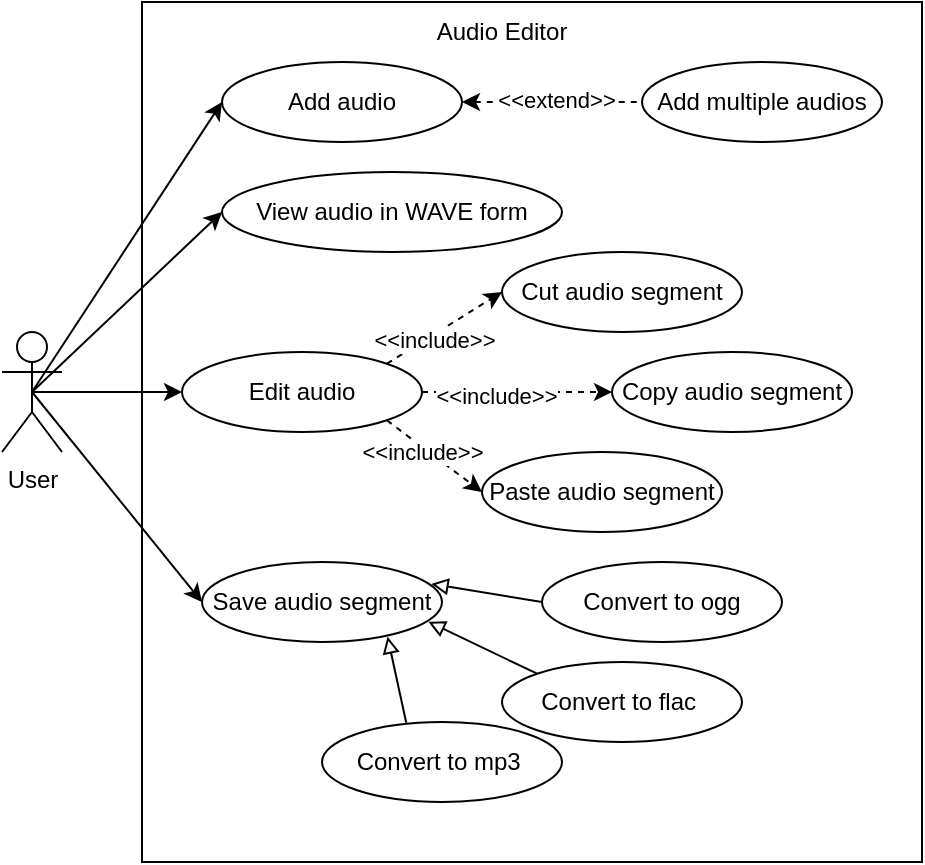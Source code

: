 <mxfile version="24.8.4">
  <diagram name="Сторінка-1" id="DnvNa-6Dt0wwoV9QTGiw">
    <mxGraphModel dx="1235" dy="665" grid="1" gridSize="10" guides="1" tooltips="1" connect="1" arrows="1" fold="1" page="1" pageScale="1" pageWidth="827" pageHeight="1169" math="0" shadow="0">
      <root>
        <mxCell id="0" />
        <mxCell id="1" parent="0" />
        <mxCell id="xF5tAgkylRHC9sRkhgvU-30" value="" style="rounded=0;whiteSpace=wrap;html=1;" vertex="1" parent="1">
          <mxGeometry x="570" y="50" width="390" height="430" as="geometry" />
        </mxCell>
        <mxCell id="xF5tAgkylRHC9sRkhgvU-31" style="rounded=0;orthogonalLoop=1;jettySize=auto;html=1;exitX=0.5;exitY=0.5;exitDx=0;exitDy=0;exitPerimeter=0;entryX=0;entryY=0.5;entryDx=0;entryDy=0;" edge="1" parent="1" source="xF5tAgkylRHC9sRkhgvU-33" target="xF5tAgkylRHC9sRkhgvU-57">
          <mxGeometry relative="1" as="geometry">
            <mxPoint x="600" y="200" as="targetPoint" />
          </mxGeometry>
        </mxCell>
        <mxCell id="xF5tAgkylRHC9sRkhgvU-32" style="rounded=0;orthogonalLoop=1;jettySize=auto;html=1;exitX=0.5;exitY=0.5;exitDx=0;exitDy=0;exitPerimeter=0;entryX=0;entryY=0.5;entryDx=0;entryDy=0;" edge="1" parent="1" source="xF5tAgkylRHC9sRkhgvU-33" target="xF5tAgkylRHC9sRkhgvU-46">
          <mxGeometry relative="1" as="geometry" />
        </mxCell>
        <mxCell id="xF5tAgkylRHC9sRkhgvU-33" value="User" style="shape=umlActor;verticalLabelPosition=bottom;verticalAlign=top;html=1;outlineConnect=0;" vertex="1" parent="1">
          <mxGeometry x="500" y="215" width="30" height="60" as="geometry" />
        </mxCell>
        <mxCell id="xF5tAgkylRHC9sRkhgvU-34" value="Audio Editor" style="text;html=1;align=center;verticalAlign=middle;whiteSpace=wrap;rounded=0;" vertex="1" parent="1">
          <mxGeometry x="695" y="50" width="110" height="30" as="geometry" />
        </mxCell>
        <mxCell id="xF5tAgkylRHC9sRkhgvU-46" value="Save audio segment" style="ellipse;whiteSpace=wrap;html=1;" vertex="1" parent="1">
          <mxGeometry x="600" y="330" width="120" height="40" as="geometry" />
        </mxCell>
        <mxCell id="xF5tAgkylRHC9sRkhgvU-47" style="rounded=0;orthogonalLoop=1;jettySize=auto;html=1;entryX=0;entryY=0.5;entryDx=0;entryDy=0;exitX=0.5;exitY=0.5;exitDx=0;exitDy=0;exitPerimeter=0;" edge="1" parent="1" source="xF5tAgkylRHC9sRkhgvU-33" target="xF5tAgkylRHC9sRkhgvU-58">
          <mxGeometry relative="1" as="geometry">
            <mxPoint x="525" y="245" as="sourcePoint" />
            <mxPoint x="600" y="270" as="targetPoint" />
          </mxGeometry>
        </mxCell>
        <mxCell id="xF5tAgkylRHC9sRkhgvU-48" style="rounded=0;orthogonalLoop=1;jettySize=auto;html=1;exitX=0.5;exitY=0.5;exitDx=0;exitDy=0;exitPerimeter=0;entryX=0;entryY=0.5;entryDx=0;entryDy=0;" edge="1" parent="1" source="xF5tAgkylRHC9sRkhgvU-33" target="xF5tAgkylRHC9sRkhgvU-56">
          <mxGeometry relative="1" as="geometry">
            <mxPoint x="600" y="130" as="targetPoint" />
          </mxGeometry>
        </mxCell>
        <mxCell id="xF5tAgkylRHC9sRkhgvU-49" style="rounded=0;orthogonalLoop=1;jettySize=auto;html=1;exitX=0;exitY=0;exitDx=0;exitDy=0;entryX=0.943;entryY=0.746;entryDx=0;entryDy=0;entryPerimeter=0;endArrow=block;endFill=0;" edge="1" parent="1" source="xF5tAgkylRHC9sRkhgvU-50" target="xF5tAgkylRHC9sRkhgvU-46">
          <mxGeometry relative="1" as="geometry" />
        </mxCell>
        <mxCell id="xF5tAgkylRHC9sRkhgvU-50" value="Convert to flac&amp;nbsp;" style="ellipse;whiteSpace=wrap;html=1;" vertex="1" parent="1">
          <mxGeometry x="750" y="380" width="120" height="40" as="geometry" />
        </mxCell>
        <mxCell id="xF5tAgkylRHC9sRkhgvU-52" style="rounded=0;orthogonalLoop=1;jettySize=auto;html=1;exitX=0;exitY=0.5;exitDx=0;exitDy=0;entryX=0.956;entryY=0.274;entryDx=0;entryDy=0;entryPerimeter=0;endArrow=block;endFill=0;" edge="1" parent="1" source="xF5tAgkylRHC9sRkhgvU-53" target="xF5tAgkylRHC9sRkhgvU-46">
          <mxGeometry relative="1" as="geometry">
            <mxPoint x="720" y="350" as="targetPoint" />
          </mxGeometry>
        </mxCell>
        <mxCell id="xF5tAgkylRHC9sRkhgvU-53" value="Convert to ogg" style="ellipse;whiteSpace=wrap;html=1;" vertex="1" parent="1">
          <mxGeometry x="770" y="330" width="120" height="40" as="geometry" />
        </mxCell>
        <mxCell id="xF5tAgkylRHC9sRkhgvU-54" style="rounded=0;orthogonalLoop=1;jettySize=auto;html=1;exitX=0.351;exitY=0.01;exitDx=0;exitDy=0;entryX=0.773;entryY=0.933;entryDx=0;entryDy=0;entryPerimeter=0;exitPerimeter=0;endArrow=block;endFill=0;" edge="1" parent="1" source="xF5tAgkylRHC9sRkhgvU-55" target="xF5tAgkylRHC9sRkhgvU-46">
          <mxGeometry relative="1" as="geometry">
            <mxPoint x="710" y="400" as="targetPoint" />
          </mxGeometry>
        </mxCell>
        <mxCell id="xF5tAgkylRHC9sRkhgvU-55" value="Convert to mp3&amp;nbsp;" style="ellipse;whiteSpace=wrap;html=1;" vertex="1" parent="1">
          <mxGeometry x="660" y="410" width="120" height="40" as="geometry" />
        </mxCell>
        <mxCell id="xF5tAgkylRHC9sRkhgvU-56" value="View audio in WAVE form" style="ellipse;whiteSpace=wrap;html=1;" vertex="1" parent="1">
          <mxGeometry x="610" y="135" width="170" height="40" as="geometry" />
        </mxCell>
        <mxCell id="xF5tAgkylRHC9sRkhgvU-70" style="rounded=0;orthogonalLoop=1;jettySize=auto;html=1;exitX=1;exitY=0.5;exitDx=0;exitDy=0;entryX=0;entryY=0.5;entryDx=0;entryDy=0;dashed=1;endArrow=none;endFill=0;startArrow=classic;startFill=1;" edge="1" parent="1" source="xF5tAgkylRHC9sRkhgvU-57" target="xF5tAgkylRHC9sRkhgvU-69">
          <mxGeometry relative="1" as="geometry" />
        </mxCell>
        <mxCell id="xF5tAgkylRHC9sRkhgvU-72" value="&amp;lt;&amp;lt;extend&amp;gt;&amp;gt;" style="edgeLabel;html=1;align=center;verticalAlign=middle;resizable=0;points=[];" vertex="1" connectable="0" parent="xF5tAgkylRHC9sRkhgvU-70">
          <mxGeometry x="0.049" y="1" relative="1" as="geometry">
            <mxPoint as="offset" />
          </mxGeometry>
        </mxCell>
        <mxCell id="xF5tAgkylRHC9sRkhgvU-57" value="Add audio" style="ellipse;whiteSpace=wrap;html=1;" vertex="1" parent="1">
          <mxGeometry x="610" y="80" width="120" height="40" as="geometry" />
        </mxCell>
        <mxCell id="xF5tAgkylRHC9sRkhgvU-58" value="Edit audio" style="ellipse;whiteSpace=wrap;html=1;" vertex="1" parent="1">
          <mxGeometry x="590" y="225" width="120" height="40" as="geometry" />
        </mxCell>
        <mxCell id="xF5tAgkylRHC9sRkhgvU-60" value="Copy audio segment" style="ellipse;whiteSpace=wrap;html=1;" vertex="1" parent="1">
          <mxGeometry x="805" y="225" width="120" height="40" as="geometry" />
        </mxCell>
        <mxCell id="xF5tAgkylRHC9sRkhgvU-61" value="Paste audio segment" style="ellipse;whiteSpace=wrap;html=1;" vertex="1" parent="1">
          <mxGeometry x="740" y="275" width="120" height="40" as="geometry" />
        </mxCell>
        <mxCell id="xF5tAgkylRHC9sRkhgvU-62" value="Cut audio segment" style="ellipse;whiteSpace=wrap;html=1;" vertex="1" parent="1">
          <mxGeometry x="750" y="175" width="120" height="40" as="geometry" />
        </mxCell>
        <mxCell id="xF5tAgkylRHC9sRkhgvU-63" style="rounded=0;orthogonalLoop=1;jettySize=auto;html=1;exitX=1;exitY=0;exitDx=0;exitDy=0;entryX=0;entryY=0.5;entryDx=0;entryDy=0;dashed=1;" edge="1" parent="1" source="xF5tAgkylRHC9sRkhgvU-58" target="xF5tAgkylRHC9sRkhgvU-62">
          <mxGeometry relative="1" as="geometry">
            <mxPoint x="630" y="235" as="sourcePoint" />
            <mxPoint x="780" y="285" as="targetPoint" />
          </mxGeometry>
        </mxCell>
        <mxCell id="xF5tAgkylRHC9sRkhgvU-64" value="&amp;lt;&amp;lt;include&amp;gt;&amp;gt;" style="edgeLabel;html=1;align=center;verticalAlign=middle;resizable=0;points=[];" vertex="1" connectable="0" parent="xF5tAgkylRHC9sRkhgvU-63">
          <mxGeometry x="-0.235" y="-2" relative="1" as="geometry">
            <mxPoint as="offset" />
          </mxGeometry>
        </mxCell>
        <mxCell id="xF5tAgkylRHC9sRkhgvU-65" style="rounded=0;orthogonalLoop=1;jettySize=auto;html=1;exitX=1;exitY=0.5;exitDx=0;exitDy=0;entryX=0;entryY=0.5;entryDx=0;entryDy=0;dashed=1;" edge="1" parent="1" source="xF5tAgkylRHC9sRkhgvU-58" target="xF5tAgkylRHC9sRkhgvU-60">
          <mxGeometry relative="1" as="geometry">
            <mxPoint x="712" y="241" as="sourcePoint" />
            <mxPoint x="740" y="215" as="targetPoint" />
          </mxGeometry>
        </mxCell>
        <mxCell id="xF5tAgkylRHC9sRkhgvU-66" value="&amp;lt;&amp;lt;include&amp;gt;&amp;gt;" style="edgeLabel;html=1;align=center;verticalAlign=middle;resizable=0;points=[];" vertex="1" connectable="0" parent="xF5tAgkylRHC9sRkhgvU-65">
          <mxGeometry x="-0.235" y="-2" relative="1" as="geometry">
            <mxPoint as="offset" />
          </mxGeometry>
        </mxCell>
        <mxCell id="xF5tAgkylRHC9sRkhgvU-67" style="rounded=0;orthogonalLoop=1;jettySize=auto;html=1;exitX=1;exitY=1;exitDx=0;exitDy=0;entryX=0;entryY=0.5;entryDx=0;entryDy=0;dashed=1;" edge="1" parent="1" source="xF5tAgkylRHC9sRkhgvU-58" target="xF5tAgkylRHC9sRkhgvU-61">
          <mxGeometry relative="1" as="geometry">
            <mxPoint x="722" y="251" as="sourcePoint" />
            <mxPoint x="750" y="225" as="targetPoint" />
          </mxGeometry>
        </mxCell>
        <mxCell id="xF5tAgkylRHC9sRkhgvU-68" value="&amp;lt;&amp;lt;include&amp;gt;&amp;gt;" style="edgeLabel;html=1;align=center;verticalAlign=middle;resizable=0;points=[];" vertex="1" connectable="0" parent="xF5tAgkylRHC9sRkhgvU-67">
          <mxGeometry x="-0.235" y="-2" relative="1" as="geometry">
            <mxPoint as="offset" />
          </mxGeometry>
        </mxCell>
        <mxCell id="xF5tAgkylRHC9sRkhgvU-69" value="Add multiple audios" style="ellipse;whiteSpace=wrap;html=1;" vertex="1" parent="1">
          <mxGeometry x="820" y="80" width="120" height="40" as="geometry" />
        </mxCell>
      </root>
    </mxGraphModel>
  </diagram>
</mxfile>
